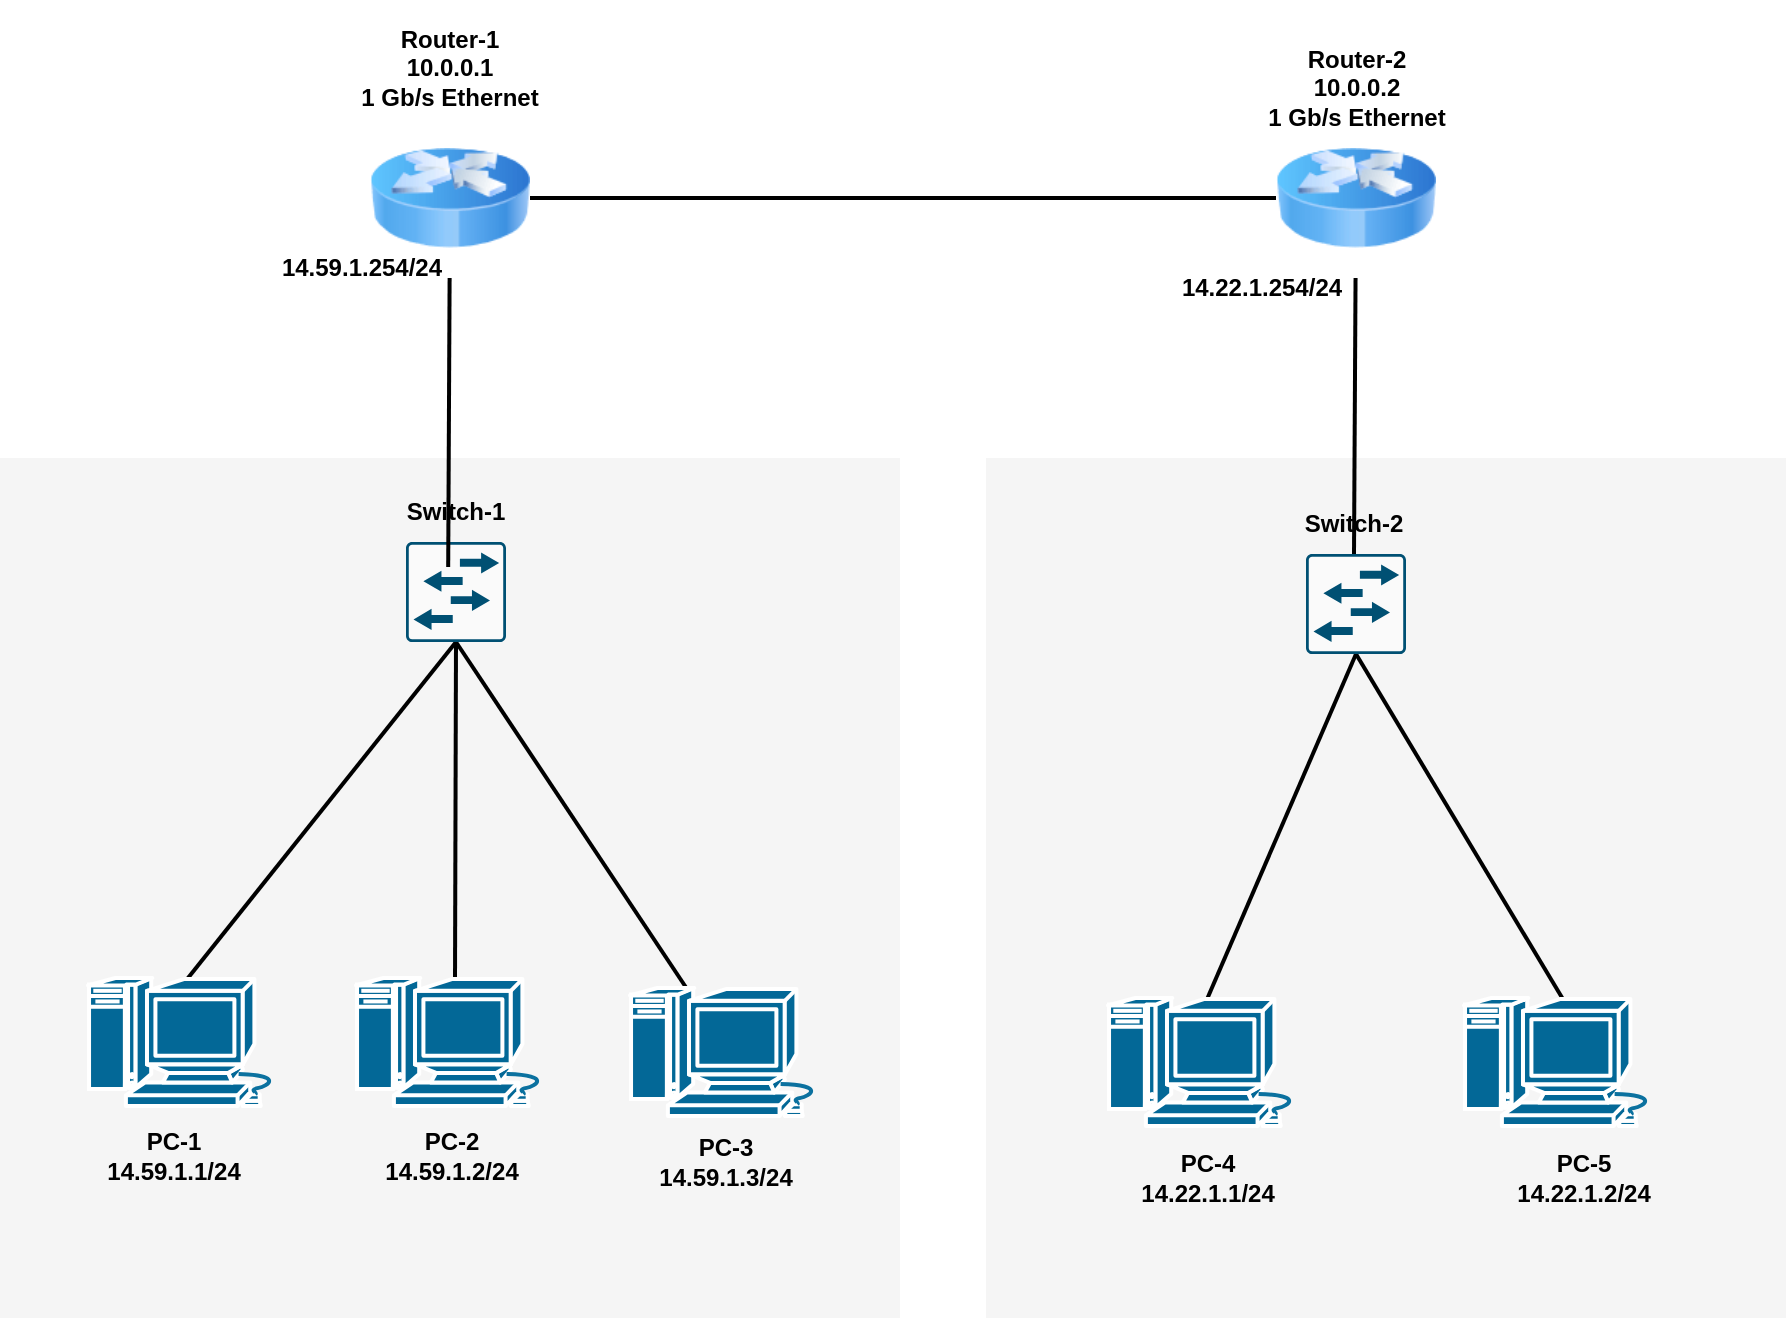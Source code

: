 <mxfile version="26.2.14">
  <diagram name="Page-1" id="c37626ed-c26b-45fb-9056-f9ebc6bb27b6">
    <mxGraphModel dx="827" dy="439" grid="1" gridSize="10" guides="1" tooltips="1" connect="1" arrows="1" fold="1" page="1" pageScale="1" pageWidth="1100" pageHeight="850" background="none" math="0" shadow="0">
      <root>
        <mxCell id="0" />
        <mxCell id="1" parent="0" />
        <mxCell id="1c7a67bf8fd3230f-81" value="" style="whiteSpace=wrap;html=1;rounded=0;shadow=0;comic=0;strokeWidth=1;fontFamily=Verdana;fontSize=14;fillColor=#f5f5f5;strokeColor=none;fontStyle=1;verticalAlign=top;" parent="1" vertex="1">
          <mxGeometry x="620" y="900" width="400" height="430" as="geometry" />
        </mxCell>
        <mxCell id="1c7a67bf8fd3230f-80" value="" style="whiteSpace=wrap;html=1;rounded=0;shadow=0;comic=0;strokeWidth=1;fontFamily=Verdana;fontSize=14;fillColor=#f5f5f5;strokeColor=none;fontStyle=1;verticalAlign=top;" parent="1" vertex="1">
          <mxGeometry x="127" y="900" width="450" height="430" as="geometry" />
        </mxCell>
        <mxCell id="1c7a67bf8fd3230f-56" style="edgeStyle=none;html=1;labelBackgroundColor=none;startFill=0;endArrow=none;endFill=0;strokeWidth=2;fontFamily=Verdana;fontSize=12;entryX=0.5;entryY=0.01;entryDx=0;entryDy=0;entryPerimeter=0;exitX=0.5;exitY=1;exitDx=0;exitDy=0;exitPerimeter=0;" parent="1" source="briRgjn2alWgGOPnFaGy-8" target="briRgjn2alWgGOPnFaGy-9" edge="1">
          <mxGeometry relative="1" as="geometry">
            <mxPoint x="730" y="790" as="sourcePoint" />
            <mxPoint x="854.663" y="856" as="targetPoint" />
          </mxGeometry>
        </mxCell>
        <mxCell id="1c7a67bf8fd3230f-66" style="edgeStyle=none;html=1;labelBackgroundColor=none;startFill=0;endArrow=none;endFill=0;strokeWidth=2;fontFamily=Verdana;fontSize=12;entryX=0.5;entryY=0.01;entryDx=0;entryDy=0;entryPerimeter=0;exitX=0.5;exitY=1;exitDx=0;exitDy=0;exitPerimeter=0;" parent="1" source="briRgjn2alWgGOPnFaGy-8" target="briRgjn2alWgGOPnFaGy-10" edge="1">
          <mxGeometry relative="1" as="geometry">
            <mxPoint x="827.972" y="942" as="sourcePoint" />
            <mxPoint x="810.028" y="997" as="targetPoint" />
          </mxGeometry>
        </mxCell>
        <mxCell id="1c7a67bf8fd3230f-67" style="edgeStyle=none;html=1;labelBackgroundColor=none;startFill=0;endArrow=none;endFill=0;strokeWidth=2;fontFamily=Verdana;fontSize=12;entryX=0.5;entryY=0.01;entryDx=0;entryDy=0;entryPerimeter=0;exitX=0.5;exitY=1;exitDx=0;exitDy=0;exitPerimeter=0;" parent="1" source="briRgjn2alWgGOPnFaGy-1" target="briRgjn2alWgGOPnFaGy-5" edge="1">
          <mxGeometry relative="1" as="geometry">
            <mxPoint x="439" y="1040.0" as="sourcePoint" />
            <mxPoint x="286.0" y="1040" as="targetPoint" />
          </mxGeometry>
        </mxCell>
        <mxCell id="1c7a67bf8fd3230f-68" style="edgeStyle=none;html=1;labelBackgroundColor=none;startFill=0;endArrow=none;endFill=0;strokeWidth=2;fontFamily=Verdana;fontSize=12;exitX=0.5;exitY=1;exitDx=0;exitDy=0;exitPerimeter=0;entryX=0.5;entryY=0.01;entryDx=0;entryDy=0;entryPerimeter=0;" parent="1" source="briRgjn2alWgGOPnFaGy-1" target="briRgjn2alWgGOPnFaGy-4" edge="1">
          <mxGeometry relative="1" as="geometry">
            <mxPoint x="439" y="1055.026" as="sourcePoint" />
            <mxPoint x="286.0" y="1126.87" as="targetPoint" />
          </mxGeometry>
        </mxCell>
        <mxCell id="1c7a67bf8fd3230f-79" style="edgeStyle=none;html=1;labelBackgroundColor=none;startFill=0;endArrow=none;endFill=0;strokeWidth=2;fontFamily=Verdana;fontSize=12;exitX=0.5;exitY=1;exitDx=0;exitDy=0;exitPerimeter=0;" parent="1" source="briRgjn2alWgGOPnFaGy-1" target="briRgjn2alWgGOPnFaGy-3" edge="1">
          <mxGeometry relative="1" as="geometry">
            <mxPoint x="459.408" y="1083" as="sourcePoint" />
            <mxPoint x="449.392" y="1160" as="targetPoint" />
          </mxGeometry>
        </mxCell>
        <mxCell id="briRgjn2alWgGOPnFaGy-1" value="" style="sketch=0;points=[[0.015,0.015,0],[0.985,0.015,0],[0.985,0.985,0],[0.015,0.985,0],[0.25,0,0],[0.5,0,0],[0.75,0,0],[1,0.25,0],[1,0.5,0],[1,0.75,0],[0.75,1,0],[0.5,1,0],[0.25,1,0],[0,0.75,0],[0,0.5,0],[0,0.25,0]];verticalLabelPosition=bottom;html=1;verticalAlign=top;aspect=fixed;align=center;pointerEvents=1;shape=mxgraph.cisco19.rect;prIcon=l2_switch;fillColor=#FAFAFA;strokeColor=#005073;" vertex="1" parent="1">
          <mxGeometry x="330" y="942" width="50" height="50" as="geometry" />
        </mxCell>
        <mxCell id="briRgjn2alWgGOPnFaGy-3" value="" style="shape=mxgraph.cisco.computers_and_peripherals.macintosh;html=1;pointerEvents=1;dashed=0;fillColor=#036897;strokeColor=#ffffff;strokeWidth=2;verticalLabelPosition=bottom;verticalAlign=top;align=center;outlineConnect=0;" vertex="1" parent="1">
          <mxGeometry x="442" y="1165" width="99" height="64" as="geometry" />
        </mxCell>
        <mxCell id="briRgjn2alWgGOPnFaGy-4" value="" style="shape=mxgraph.cisco.computers_and_peripherals.macintosh;html=1;pointerEvents=1;dashed=0;fillColor=#036897;strokeColor=#ffffff;strokeWidth=2;verticalLabelPosition=bottom;verticalAlign=top;align=center;outlineConnect=0;" vertex="1" parent="1">
          <mxGeometry x="305" y="1160" width="99" height="64" as="geometry" />
        </mxCell>
        <mxCell id="briRgjn2alWgGOPnFaGy-5" value="" style="shape=mxgraph.cisco.computers_and_peripherals.macintosh;html=1;pointerEvents=1;dashed=0;fillColor=#036897;strokeColor=#ffffff;strokeWidth=2;verticalLabelPosition=bottom;verticalAlign=top;align=center;outlineConnect=0;" vertex="1" parent="1">
          <mxGeometry x="171" y="1160" width="99" height="64" as="geometry" />
        </mxCell>
        <mxCell id="briRgjn2alWgGOPnFaGy-8" value="" style="sketch=0;points=[[0.015,0.015,0],[0.985,0.015,0],[0.985,0.985,0],[0.015,0.985,0],[0.25,0,0],[0.5,0,0],[0.75,0,0],[1,0.25,0],[1,0.5,0],[1,0.75,0],[0.75,1,0],[0.5,1,0],[0.25,1,0],[0,0.75,0],[0,0.5,0],[0,0.25,0]];verticalLabelPosition=bottom;html=1;verticalAlign=top;aspect=fixed;align=center;pointerEvents=1;shape=mxgraph.cisco19.rect;prIcon=l2_switch;fillColor=#FAFAFA;strokeColor=#005073;" vertex="1" parent="1">
          <mxGeometry x="780" y="948" width="50" height="50" as="geometry" />
        </mxCell>
        <mxCell id="briRgjn2alWgGOPnFaGy-9" value="" style="shape=mxgraph.cisco.computers_and_peripherals.macintosh;html=1;pointerEvents=1;dashed=0;fillColor=#036897;strokeColor=#ffffff;strokeWidth=2;verticalLabelPosition=bottom;verticalAlign=top;align=center;outlineConnect=0;" vertex="1" parent="1">
          <mxGeometry x="681" y="1170" width="99" height="64" as="geometry" />
        </mxCell>
        <mxCell id="briRgjn2alWgGOPnFaGy-10" value="" style="shape=mxgraph.cisco.computers_and_peripherals.macintosh;html=1;pointerEvents=1;dashed=0;fillColor=#036897;strokeColor=#ffffff;strokeWidth=2;verticalLabelPosition=bottom;verticalAlign=top;align=center;outlineConnect=0;container=0;" vertex="1" parent="1">
          <mxGeometry x="859" y="1170" width="99" height="64" as="geometry" />
        </mxCell>
        <mxCell id="briRgjn2alWgGOPnFaGy-13" value="&lt;p data-pm-slice=&quot;1 1 [&amp;quot;table&amp;quot;,{},&amp;quot;tableRow&amp;quot;,{},&amp;quot;tableCell&amp;quot;,{&amp;quot;colspan&amp;quot;:1,&amp;quot;rowspan&amp;quot;:1,&amp;quot;colwidth&amp;quot;:null}]&quot;&gt;&lt;b&gt;PC-1&lt;br&gt;&lt;span style=&quot;background-color: transparent; color: light-dark(rgb(0, 0, 0), rgb(255, 255, 255));&quot;&gt;14.59.1.1/24&lt;/span&gt;&lt;/b&gt;&lt;/p&gt;" style="text;html=1;align=center;verticalAlign=middle;whiteSpace=wrap;rounded=0;" vertex="1" parent="1">
          <mxGeometry x="184" y="1234" width="60" height="30" as="geometry" />
        </mxCell>
        <mxCell id="briRgjn2alWgGOPnFaGy-14" value="&lt;p data-pm-slice=&quot;1 1 [&amp;quot;table&amp;quot;,{},&amp;quot;tableRow&amp;quot;,{},&amp;quot;tableCell&amp;quot;,{&amp;quot;colspan&amp;quot;:1,&amp;quot;rowspan&amp;quot;:1,&amp;quot;colwidth&amp;quot;:null}]&quot;&gt;&lt;b&gt;PC-2&lt;br&gt;&lt;span style=&quot;background-color: transparent; color: light-dark(rgb(0, 0, 0), rgb(255, 255, 255));&quot;&gt;14.59.1.2/24&lt;/span&gt;&lt;/b&gt;&lt;/p&gt;" style="text;html=1;align=center;verticalAlign=middle;whiteSpace=wrap;rounded=0;" vertex="1" parent="1">
          <mxGeometry x="323" y="1234" width="60" height="30" as="geometry" />
        </mxCell>
        <mxCell id="briRgjn2alWgGOPnFaGy-15" value="&lt;p data-pm-slice=&quot;1 1 [&amp;quot;table&amp;quot;,{},&amp;quot;tableRow&amp;quot;,{},&amp;quot;tableCell&amp;quot;,{&amp;quot;colspan&amp;quot;:1,&amp;quot;rowspan&amp;quot;:1,&amp;quot;colwidth&amp;quot;:null}]&quot;&gt;&lt;b&gt;PC-3&lt;br&gt;&lt;span style=&quot;background-color: transparent; color: light-dark(rgb(0, 0, 0), rgb(255, 255, 255));&quot;&gt;14.59.1.3/24&lt;/span&gt;&lt;/b&gt;&lt;/p&gt;" style="text;html=1;align=center;verticalAlign=middle;whiteSpace=wrap;rounded=0;" vertex="1" parent="1">
          <mxGeometry x="460" y="1237" width="60" height="30" as="geometry" />
        </mxCell>
        <mxCell id="briRgjn2alWgGOPnFaGy-16" value="&lt;p data-pm-slice=&quot;1 1 [&amp;quot;table&amp;quot;,{},&amp;quot;tableRow&amp;quot;,{},&amp;quot;tableCell&amp;quot;,{&amp;quot;colspan&amp;quot;:1,&amp;quot;rowspan&amp;quot;:1,&amp;quot;colwidth&amp;quot;:null}]&quot;&gt;&lt;b&gt;PC-4&lt;br&gt;&lt;span style=&quot;background-color: transparent; color: light-dark(rgb(0, 0, 0), rgb(255, 255, 255)); white-space-collapse: preserve;&quot;&gt;14.22.1.1&lt;/span&gt;&lt;span style=&quot;background-color: transparent; color: light-dark(rgb(0, 0, 0), rgb(255, 255, 255));&quot;&gt;/24&lt;/span&gt;&lt;/b&gt;&lt;/p&gt;" style="text;html=1;align=center;verticalAlign=middle;whiteSpace=wrap;rounded=0;" vertex="1" parent="1">
          <mxGeometry x="700.5" y="1245" width="60" height="30" as="geometry" />
        </mxCell>
        <mxCell id="briRgjn2alWgGOPnFaGy-17" value="&lt;p data-pm-slice=&quot;1 1 [&amp;quot;table&amp;quot;,{},&amp;quot;tableRow&amp;quot;,{},&amp;quot;tableCell&amp;quot;,{&amp;quot;colspan&amp;quot;:1,&amp;quot;rowspan&amp;quot;:1,&amp;quot;colwidth&amp;quot;:null}]&quot;&gt;&lt;b&gt;PC-5&lt;br&gt;&lt;span style=&quot;background-color: transparent; color: light-dark(rgb(0, 0, 0), rgb(255, 255, 255)); white-space-collapse: preserve;&quot;&gt;14.22.1.2&lt;/span&gt;&lt;span style=&quot;background-color: transparent; color: light-dark(rgb(0, 0, 0), rgb(255, 255, 255));&quot;&gt;/24&lt;/span&gt;&lt;/b&gt;&lt;/p&gt;" style="text;html=1;align=center;verticalAlign=middle;whiteSpace=wrap;rounded=0;" vertex="1" parent="1">
          <mxGeometry x="889" y="1245" width="60" height="30" as="geometry" />
        </mxCell>
        <mxCell id="briRgjn2alWgGOPnFaGy-18" value="&lt;p data-pm-slice=&quot;1 1 [&amp;quot;table&amp;quot;,{},&amp;quot;tableRow&amp;quot;,{},&amp;quot;tableCell&amp;quot;,{&amp;quot;colspan&amp;quot;:1,&amp;quot;rowspan&amp;quot;:1,&amp;quot;colwidth&amp;quot;:null}]&quot;&gt;&lt;b&gt;Switch-1&lt;/b&gt;&lt;/p&gt;" style="text;html=1;align=center;verticalAlign=middle;whiteSpace=wrap;rounded=0;" vertex="1" parent="1">
          <mxGeometry x="325" y="912" width="60" height="30" as="geometry" />
        </mxCell>
        <mxCell id="briRgjn2alWgGOPnFaGy-20" value="&lt;p data-pm-slice=&quot;1 1 [&amp;quot;table&amp;quot;,{},&amp;quot;tableRow&amp;quot;,{},&amp;quot;tableCell&amp;quot;,{&amp;quot;colspan&amp;quot;:1,&amp;quot;rowspan&amp;quot;:1,&amp;quot;colwidth&amp;quot;:null}]&quot;&gt;&lt;b&gt;Switch-2&lt;/b&gt;&lt;/p&gt;" style="text;html=1;align=center;verticalAlign=middle;whiteSpace=wrap;rounded=0;" vertex="1" parent="1">
          <mxGeometry x="774" y="918" width="60" height="30" as="geometry" />
        </mxCell>
        <mxCell id="briRgjn2alWgGOPnFaGy-21" value="" style="image;html=1;image=img/lib/clip_art/networking/Router_Icon_128x128.png" vertex="1" parent="1">
          <mxGeometry x="765" y="730" width="80" height="80" as="geometry" />
        </mxCell>
        <mxCell id="briRgjn2alWgGOPnFaGy-22" style="edgeStyle=none;html=1;labelBackgroundColor=none;startFill=0;endArrow=none;endFill=0;strokeWidth=2;fontFamily=Verdana;fontSize=12;entryX=0.422;entryY=0.249;entryDx=0;entryDy=0;entryPerimeter=0;" edge="1" parent="1" source="briRgjn2alWgGOPnFaGy-23" target="briRgjn2alWgGOPnFaGy-1">
          <mxGeometry relative="1" as="geometry">
            <mxPoint x="240" y="888.5" as="sourcePoint" />
            <mxPoint x="240" y="1057.5" as="targetPoint" />
          </mxGeometry>
        </mxCell>
        <mxCell id="briRgjn2alWgGOPnFaGy-23" value="" style="image;html=1;image=img/lib/clip_art/networking/Router_Icon_128x128.png" vertex="1" parent="1">
          <mxGeometry x="312" y="730" width="80" height="80" as="geometry" />
        </mxCell>
        <mxCell id="briRgjn2alWgGOPnFaGy-24" style="edgeStyle=none;html=1;labelBackgroundColor=none;startFill=0;endArrow=none;endFill=0;strokeWidth=2;fontFamily=Verdana;fontSize=12;exitX=1;exitY=0.5;exitDx=0;exitDy=0;entryX=0;entryY=0.5;entryDx=0;entryDy=0;" edge="1" parent="1" source="briRgjn2alWgGOPnFaGy-23" target="briRgjn2alWgGOPnFaGy-21">
          <mxGeometry relative="1" as="geometry">
            <mxPoint x="834" y="710" as="sourcePoint" />
            <mxPoint x="645" y="814" as="targetPoint" />
          </mxGeometry>
        </mxCell>
        <mxCell id="briRgjn2alWgGOPnFaGy-25" value="&lt;p data-pm-slice=&quot;1 1 [&amp;quot;table&amp;quot;,{},&amp;quot;tableRow&amp;quot;,{},&amp;quot;tableCell&amp;quot;,{&amp;quot;colspan&amp;quot;:1,&amp;quot;rowspan&amp;quot;:1,&amp;quot;colwidth&amp;quot;:null}]&quot;&gt;&lt;b&gt;Router-1&lt;br&gt;&lt;span style=&quot;white-space-collapse: preserve; background-color: transparent; color: light-dark(rgb(0, 0, 0), rgb(255, 255, 255));&quot;&gt;10.0.0.1&lt;br&gt;&lt;/span&gt;&lt;span style=&quot;white-space-collapse: preserve; background-color: transparent; color: light-dark(rgb(0, 0, 0), rgb(255, 255, 255));&quot;&gt;1 Gb/s Ethernet&lt;/span&gt;&lt;/b&gt;&lt;/p&gt;&lt;p data-pm-slice=&quot;1 1 [&amp;quot;table&amp;quot;,{},&amp;quot;tableRow&amp;quot;,{},&amp;quot;tableCell&amp;quot;,{&amp;quot;colspan&amp;quot;:1,&amp;quot;rowspan&amp;quot;:1,&amp;quot;colwidth&amp;quot;:null}]&quot;&gt;&lt;span style=&quot;white-space-collapse: preserve; background-color: transparent; color: light-dark(rgb(0, 0, 0), rgb(255, 255, 255));&quot;&gt;&lt;/span&gt;&lt;/p&gt;" style="text;html=1;align=center;verticalAlign=middle;whiteSpace=wrap;rounded=0;" vertex="1" parent="1">
          <mxGeometry x="304" y="690" width="96" height="30" as="geometry" />
        </mxCell>
        <mxCell id="briRgjn2alWgGOPnFaGy-26" value="&lt;p data-pm-slice=&quot;1 1 [&amp;quot;table&amp;quot;,{},&amp;quot;tableRow&amp;quot;,{},&amp;quot;tableCell&amp;quot;,{&amp;quot;colspan&amp;quot;:1,&amp;quot;rowspan&amp;quot;:1,&amp;quot;colwidth&amp;quot;:null}]&quot;&gt;&lt;b&gt;Router-2&lt;br&gt;&lt;span style=&quot;white-space-collapse: preserve; background-color: transparent; color: light-dark(rgb(0, 0, 0), rgb(255, 255, 255));&quot;&gt;10.0.0.2&lt;br&gt;&lt;/span&gt;&lt;span style=&quot;white-space-collapse: preserve; background-color: transparent; color: light-dark(rgb(0, 0, 0), rgb(255, 255, 255));&quot;&gt;1 Gb/s Ethernet&lt;/span&gt;&lt;/b&gt;&lt;/p&gt;&lt;p data-pm-slice=&quot;1 1 [&amp;quot;table&amp;quot;,{},&amp;quot;tableRow&amp;quot;,{},&amp;quot;tableCell&amp;quot;,{&amp;quot;colspan&amp;quot;:1,&amp;quot;rowspan&amp;quot;:1,&amp;quot;colwidth&amp;quot;:null}]&quot;&gt;&lt;span style=&quot;white-space-collapse: preserve; background-color: transparent; color: light-dark(rgb(0, 0, 0), rgb(255, 255, 255));&quot;&gt;&lt;/span&gt;&lt;/p&gt;" style="text;html=1;align=center;verticalAlign=middle;whiteSpace=wrap;rounded=0;" vertex="1" parent="1">
          <mxGeometry x="750.5" y="700" width="109" height="30" as="geometry" />
        </mxCell>
        <mxCell id="briRgjn2alWgGOPnFaGy-28" style="edgeStyle=none;html=1;labelBackgroundColor=none;startFill=0;endArrow=none;endFill=0;strokeWidth=2;fontFamily=Verdana;fontSize=12;entryX=0.5;entryY=1;entryDx=0;entryDy=0;" edge="1" parent="1" source="briRgjn2alWgGOPnFaGy-21" target="briRgjn2alWgGOPnFaGy-20">
          <mxGeometry relative="1" as="geometry">
            <mxPoint x="804" y="900" as="sourcePoint" />
            <mxPoint x="520" y="984" as="targetPoint" />
          </mxGeometry>
        </mxCell>
        <mxCell id="briRgjn2alWgGOPnFaGy-29" value="&lt;p style=&quot;white-space-collapse: preserve;&quot; dir=&quot;auto&quot;&gt;&lt;b&gt;14.59.1.254/24&lt;/b&gt;&lt;/p&gt;&lt;p data-pm-slice=&quot;1 1 [&amp;quot;table&amp;quot;,{},&amp;quot;tableRow&amp;quot;,{},&amp;quot;tableCell&amp;quot;,{&amp;quot;colspan&amp;quot;:1,&amp;quot;rowspan&amp;quot;:1,&amp;quot;colwidth&amp;quot;:null}]&quot;&gt;&lt;span style=&quot;white-space-collapse: preserve; background-color: transparent; color: light-dark(rgb(0, 0, 0), rgb(255, 255, 255));&quot;&gt;&lt;/span&gt;&lt;/p&gt;" style="text;html=1;align=center;verticalAlign=middle;whiteSpace=wrap;rounded=0;" vertex="1" parent="1">
          <mxGeometry x="260" y="790" width="96" height="30" as="geometry" />
        </mxCell>
        <mxCell id="briRgjn2alWgGOPnFaGy-30" value="&lt;p style=&quot;white-space-collapse: preserve;&quot; dir=&quot;auto&quot;&gt;&lt;b&gt;&lt;span style=&quot;background-color: transparent; color: light-dark(rgb(0, 0, 0), rgb(255, 255, 255));&quot;&gt;14.22.1.254&lt;/span&gt;/24&lt;/b&gt;&lt;/p&gt;&lt;p data-pm-slice=&quot;1 1 [&amp;quot;table&amp;quot;,{},&amp;quot;tableRow&amp;quot;,{},&amp;quot;tableCell&amp;quot;,{&amp;quot;colspan&amp;quot;:1,&amp;quot;rowspan&amp;quot;:1,&amp;quot;colwidth&amp;quot;:null}]&quot;&gt;&lt;span style=&quot;white-space-collapse: preserve; background-color: transparent; color: light-dark(rgb(0, 0, 0), rgb(255, 255, 255));&quot;&gt;&lt;/span&gt;&lt;/p&gt;" style="text;html=1;align=center;verticalAlign=middle;whiteSpace=wrap;rounded=0;" vertex="1" parent="1">
          <mxGeometry x="710" y="800" width="96" height="30" as="geometry" />
        </mxCell>
      </root>
    </mxGraphModel>
  </diagram>
</mxfile>
